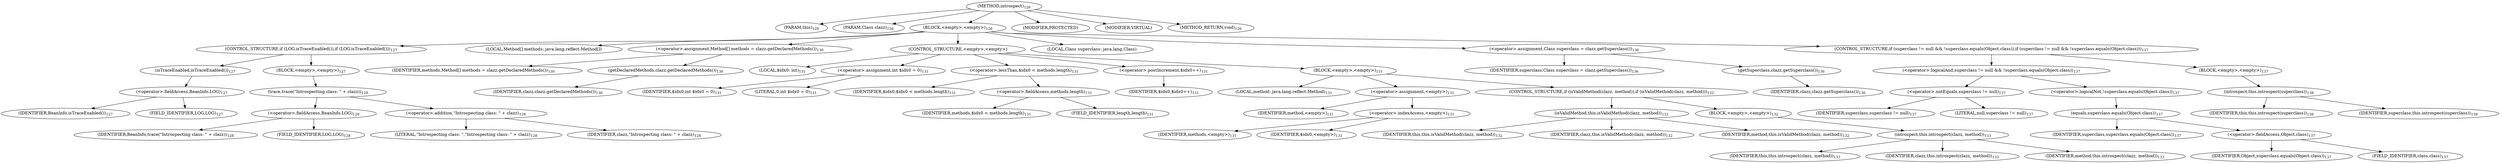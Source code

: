 digraph "introspect" {  
"313" [label = <(METHOD,introspect)<SUB>126</SUB>> ]
"17" [label = <(PARAM,this)<SUB>126</SUB>> ]
"314" [label = <(PARAM,Class clazz)<SUB>126</SUB>> ]
"315" [label = <(BLOCK,&lt;empty&gt;,&lt;empty&gt;)<SUB>126</SUB>> ]
"316" [label = <(CONTROL_STRUCTURE,if (LOG.isTraceEnabled()),if (LOG.isTraceEnabled()))<SUB>127</SUB>> ]
"317" [label = <(isTraceEnabled,isTraceEnabled())<SUB>127</SUB>> ]
"318" [label = <(&lt;operator&gt;.fieldAccess,BeanInfo.LOG)<SUB>127</SUB>> ]
"319" [label = <(IDENTIFIER,BeanInfo,isTraceEnabled())<SUB>127</SUB>> ]
"320" [label = <(FIELD_IDENTIFIER,LOG,LOG)<SUB>127</SUB>> ]
"321" [label = <(BLOCK,&lt;empty&gt;,&lt;empty&gt;)<SUB>127</SUB>> ]
"322" [label = <(trace,trace(&quot;Introspecting class: &quot; + clazz))<SUB>128</SUB>> ]
"323" [label = <(&lt;operator&gt;.fieldAccess,BeanInfo.LOG)<SUB>128</SUB>> ]
"324" [label = <(IDENTIFIER,BeanInfo,trace(&quot;Introspecting class: &quot; + clazz))<SUB>128</SUB>> ]
"325" [label = <(FIELD_IDENTIFIER,LOG,LOG)<SUB>128</SUB>> ]
"326" [label = <(&lt;operator&gt;.addition,&quot;Introspecting class: &quot; + clazz)<SUB>128</SUB>> ]
"327" [label = <(LITERAL,&quot;Introspecting class: &quot;,&quot;Introspecting class: &quot; + clazz)<SUB>128</SUB>> ]
"328" [label = <(IDENTIFIER,clazz,&quot;Introspecting class: &quot; + clazz)<SUB>128</SUB>> ]
"329" [label = <(LOCAL,Method[] methods: java.lang.reflect.Method[])> ]
"330" [label = <(&lt;operator&gt;.assignment,Method[] methods = clazz.getDeclaredMethods())<SUB>130</SUB>> ]
"331" [label = <(IDENTIFIER,methods,Method[] methods = clazz.getDeclaredMethods())<SUB>130</SUB>> ]
"332" [label = <(getDeclaredMethods,clazz.getDeclaredMethods())<SUB>130</SUB>> ]
"333" [label = <(IDENTIFIER,clazz,clazz.getDeclaredMethods())<SUB>130</SUB>> ]
"334" [label = <(CONTROL_STRUCTURE,&lt;empty&gt;,&lt;empty&gt;)> ]
"335" [label = <(LOCAL,$idx0: int)<SUB>131</SUB>> ]
"336" [label = <(&lt;operator&gt;.assignment,int $idx0 = 0)<SUB>131</SUB>> ]
"337" [label = <(IDENTIFIER,$idx0,int $idx0 = 0)<SUB>131</SUB>> ]
"338" [label = <(LITERAL,0,int $idx0 = 0)<SUB>131</SUB>> ]
"339" [label = <(&lt;operator&gt;.lessThan,$idx0 &lt; methods.length)<SUB>131</SUB>> ]
"340" [label = <(IDENTIFIER,$idx0,$idx0 &lt; methods.length)<SUB>131</SUB>> ]
"341" [label = <(&lt;operator&gt;.fieldAccess,methods.length)<SUB>131</SUB>> ]
"342" [label = <(IDENTIFIER,methods,$idx0 &lt; methods.length)<SUB>131</SUB>> ]
"343" [label = <(FIELD_IDENTIFIER,length,length)<SUB>131</SUB>> ]
"344" [label = <(&lt;operator&gt;.postIncrement,$idx0++)<SUB>131</SUB>> ]
"345" [label = <(IDENTIFIER,$idx0,$idx0++)<SUB>131</SUB>> ]
"346" [label = <(BLOCK,&lt;empty&gt;,&lt;empty&gt;)<SUB>131</SUB>> ]
"347" [label = <(LOCAL,method: java.lang.reflect.Method)<SUB>131</SUB>> ]
"348" [label = <(&lt;operator&gt;.assignment,&lt;empty&gt;)<SUB>131</SUB>> ]
"349" [label = <(IDENTIFIER,method,&lt;empty&gt;)<SUB>131</SUB>> ]
"350" [label = <(&lt;operator&gt;.indexAccess,&lt;empty&gt;)<SUB>131</SUB>> ]
"351" [label = <(IDENTIFIER,methods,&lt;empty&gt;)<SUB>131</SUB>> ]
"352" [label = <(IDENTIFIER,$idx0,&lt;empty&gt;)<SUB>131</SUB>> ]
"353" [label = <(CONTROL_STRUCTURE,if (isValidMethod(clazz, method)),if (isValidMethod(clazz, method)))<SUB>132</SUB>> ]
"354" [label = <(isValidMethod,this.isValidMethod(clazz, method))<SUB>132</SUB>> ]
"16" [label = <(IDENTIFIER,this,this.isValidMethod(clazz, method))<SUB>132</SUB>> ]
"355" [label = <(IDENTIFIER,clazz,this.isValidMethod(clazz, method))<SUB>132</SUB>> ]
"356" [label = <(IDENTIFIER,method,this.isValidMethod(clazz, method))<SUB>132</SUB>> ]
"357" [label = <(BLOCK,&lt;empty&gt;,&lt;empty&gt;)<SUB>132</SUB>> ]
"358" [label = <(introspect,this.introspect(clazz, method))<SUB>133</SUB>> ]
"18" [label = <(IDENTIFIER,this,this.introspect(clazz, method))<SUB>133</SUB>> ]
"359" [label = <(IDENTIFIER,clazz,this.introspect(clazz, method))<SUB>133</SUB>> ]
"360" [label = <(IDENTIFIER,method,this.introspect(clazz, method))<SUB>133</SUB>> ]
"361" [label = <(LOCAL,Class superclass: java.lang.Class)> ]
"362" [label = <(&lt;operator&gt;.assignment,Class superclass = clazz.getSuperclass())<SUB>136</SUB>> ]
"363" [label = <(IDENTIFIER,superclass,Class superclass = clazz.getSuperclass())<SUB>136</SUB>> ]
"364" [label = <(getSuperclass,clazz.getSuperclass())<SUB>136</SUB>> ]
"365" [label = <(IDENTIFIER,clazz,clazz.getSuperclass())<SUB>136</SUB>> ]
"366" [label = <(CONTROL_STRUCTURE,if (superclass != null &amp;&amp; !superclass.equals(Object.class)),if (superclass != null &amp;&amp; !superclass.equals(Object.class)))<SUB>137</SUB>> ]
"367" [label = <(&lt;operator&gt;.logicalAnd,superclass != null &amp;&amp; !superclass.equals(Object.class))<SUB>137</SUB>> ]
"368" [label = <(&lt;operator&gt;.notEquals,superclass != null)<SUB>137</SUB>> ]
"369" [label = <(IDENTIFIER,superclass,superclass != null)<SUB>137</SUB>> ]
"370" [label = <(LITERAL,null,superclass != null)<SUB>137</SUB>> ]
"371" [label = <(&lt;operator&gt;.logicalNot,!superclass.equals(Object.class))<SUB>137</SUB>> ]
"372" [label = <(equals,superclass.equals(Object.class))<SUB>137</SUB>> ]
"373" [label = <(IDENTIFIER,superclass,superclass.equals(Object.class))<SUB>137</SUB>> ]
"374" [label = <(&lt;operator&gt;.fieldAccess,Object.class)<SUB>137</SUB>> ]
"375" [label = <(IDENTIFIER,Object,superclass.equals(Object.class))<SUB>137</SUB>> ]
"376" [label = <(FIELD_IDENTIFIER,class,class)<SUB>137</SUB>> ]
"377" [label = <(BLOCK,&lt;empty&gt;,&lt;empty&gt;)<SUB>137</SUB>> ]
"378" [label = <(introspect,this.introspect(superclass))<SUB>138</SUB>> ]
"19" [label = <(IDENTIFIER,this,this.introspect(superclass))<SUB>138</SUB>> ]
"379" [label = <(IDENTIFIER,superclass,this.introspect(superclass))<SUB>138</SUB>> ]
"380" [label = <(MODIFIER,PROTECTED)> ]
"381" [label = <(MODIFIER,VIRTUAL)> ]
"382" [label = <(METHOD_RETURN,void)<SUB>126</SUB>> ]
  "313" -> "17" 
  "313" -> "314" 
  "313" -> "315" 
  "313" -> "380" 
  "313" -> "381" 
  "313" -> "382" 
  "315" -> "316" 
  "315" -> "329" 
  "315" -> "330" 
  "315" -> "334" 
  "315" -> "361" 
  "315" -> "362" 
  "315" -> "366" 
  "316" -> "317" 
  "316" -> "321" 
  "317" -> "318" 
  "318" -> "319" 
  "318" -> "320" 
  "321" -> "322" 
  "322" -> "323" 
  "322" -> "326" 
  "323" -> "324" 
  "323" -> "325" 
  "326" -> "327" 
  "326" -> "328" 
  "330" -> "331" 
  "330" -> "332" 
  "332" -> "333" 
  "334" -> "335" 
  "334" -> "336" 
  "334" -> "339" 
  "334" -> "344" 
  "334" -> "346" 
  "336" -> "337" 
  "336" -> "338" 
  "339" -> "340" 
  "339" -> "341" 
  "341" -> "342" 
  "341" -> "343" 
  "344" -> "345" 
  "346" -> "347" 
  "346" -> "348" 
  "346" -> "353" 
  "348" -> "349" 
  "348" -> "350" 
  "350" -> "351" 
  "350" -> "352" 
  "353" -> "354" 
  "353" -> "357" 
  "354" -> "16" 
  "354" -> "355" 
  "354" -> "356" 
  "357" -> "358" 
  "358" -> "18" 
  "358" -> "359" 
  "358" -> "360" 
  "362" -> "363" 
  "362" -> "364" 
  "364" -> "365" 
  "366" -> "367" 
  "366" -> "377" 
  "367" -> "368" 
  "367" -> "371" 
  "368" -> "369" 
  "368" -> "370" 
  "371" -> "372" 
  "372" -> "373" 
  "372" -> "374" 
  "374" -> "375" 
  "374" -> "376" 
  "377" -> "378" 
  "378" -> "19" 
  "378" -> "379" 
}
